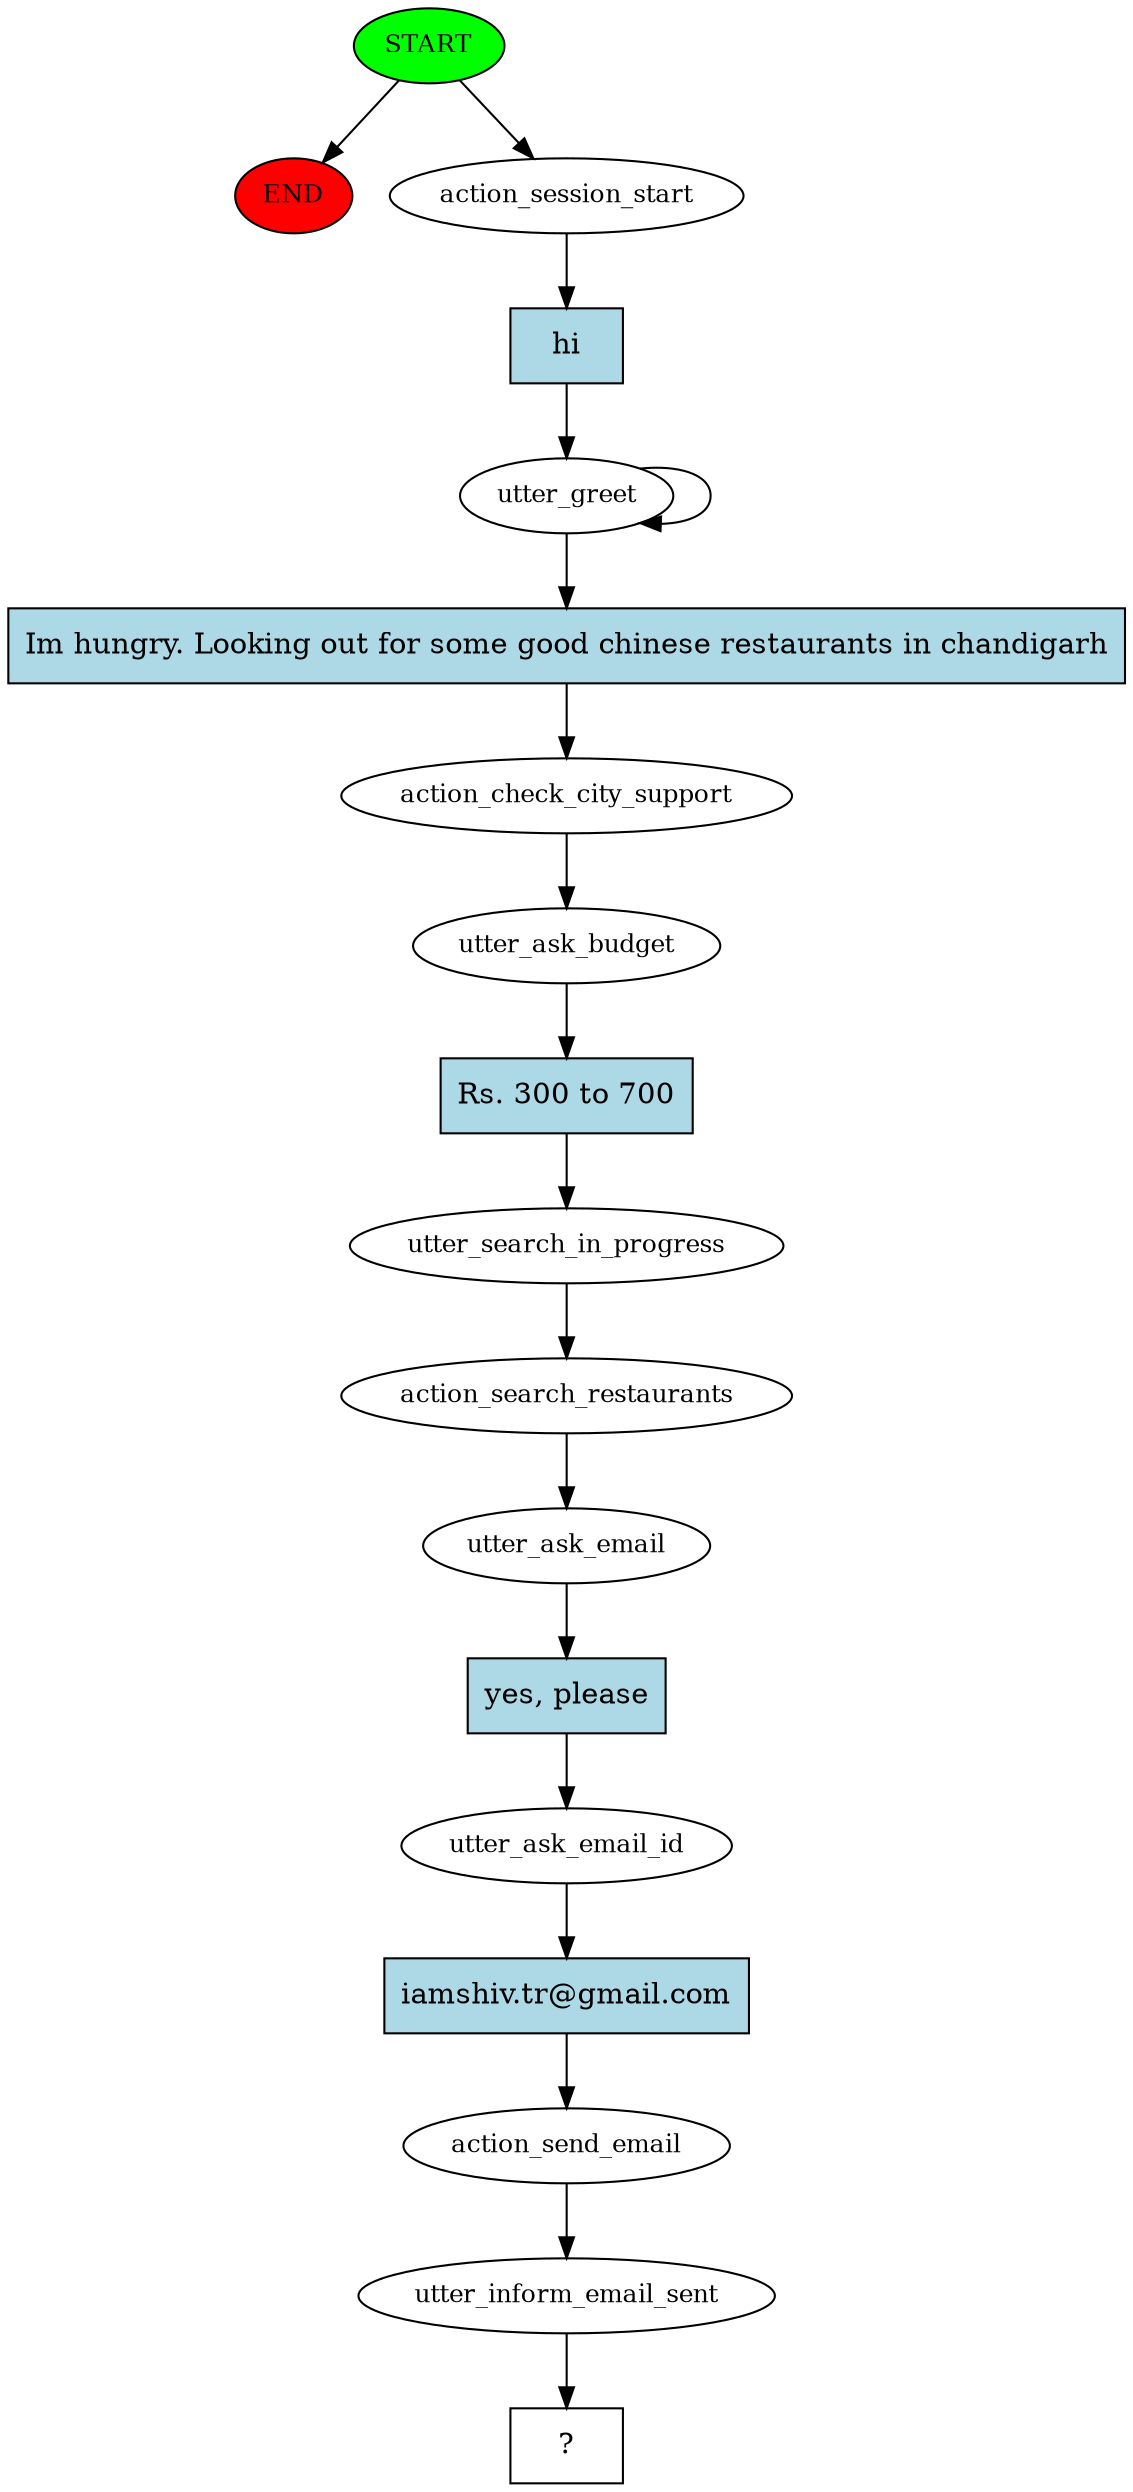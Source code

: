 digraph  {
0 [class="start active", fillcolor=green, fontsize=12, label=START, style=filled];
"-1" [class=end, fillcolor=red, fontsize=12, label=END, style=filled];
1 [class=active, fontsize=12, label=action_session_start];
2 [class=active, fontsize=12, label=utter_greet];
4 [class=active, fontsize=12, label=action_check_city_support];
5 [class=active, fontsize=12, label=utter_ask_budget];
6 [class=active, fontsize=12, label=utter_search_in_progress];
7 [class=active, fontsize=12, label=action_search_restaurants];
8 [class=active, fontsize=12, label=utter_ask_email];
9 [class=active, fontsize=12, label=utter_ask_email_id];
10 [class=active, fontsize=12, label=action_send_email];
11 [class=active, fontsize=12, label=utter_inform_email_sent];
12 [class="intent dashed active", label="  ?  ", shape=rect];
13 [class="intent active", fillcolor=lightblue, label=hi, shape=rect, style=filled];
14 [class="intent active", fillcolor=lightblue, label="Im hungry. Looking out for some good chinese restaurants in chandigarh", shape=rect, style=filled];
15 [class="intent active", fillcolor=lightblue, label="Rs. 300 to 700", shape=rect, style=filled];
16 [class="intent active", fillcolor=lightblue, label="yes, please", shape=rect, style=filled];
17 [class="intent active", fillcolor=lightblue, label="iamshiv.tr@gmail.com", shape=rect, style=filled];
0 -> "-1"  [class="", key=NONE, label=""];
0 -> 1  [class=active, key=NONE, label=""];
1 -> 13  [class=active, key=0];
2 -> 2  [class=active, key=NONE, label=""];
2 -> 14  [class=active, key=0];
4 -> 5  [class=active, key=NONE, label=""];
5 -> 15  [class=active, key=0];
6 -> 7  [class=active, key=NONE, label=""];
7 -> 8  [class=active, key=NONE, label=""];
8 -> 16  [class=active, key=0];
9 -> 17  [class=active, key=0];
10 -> 11  [class=active, key=NONE, label=""];
11 -> 12  [class=active, key=NONE, label=""];
13 -> 2  [class=active, key=0];
14 -> 4  [class=active, key=0];
15 -> 6  [class=active, key=0];
16 -> 9  [class=active, key=0];
17 -> 10  [class=active, key=0];
}
